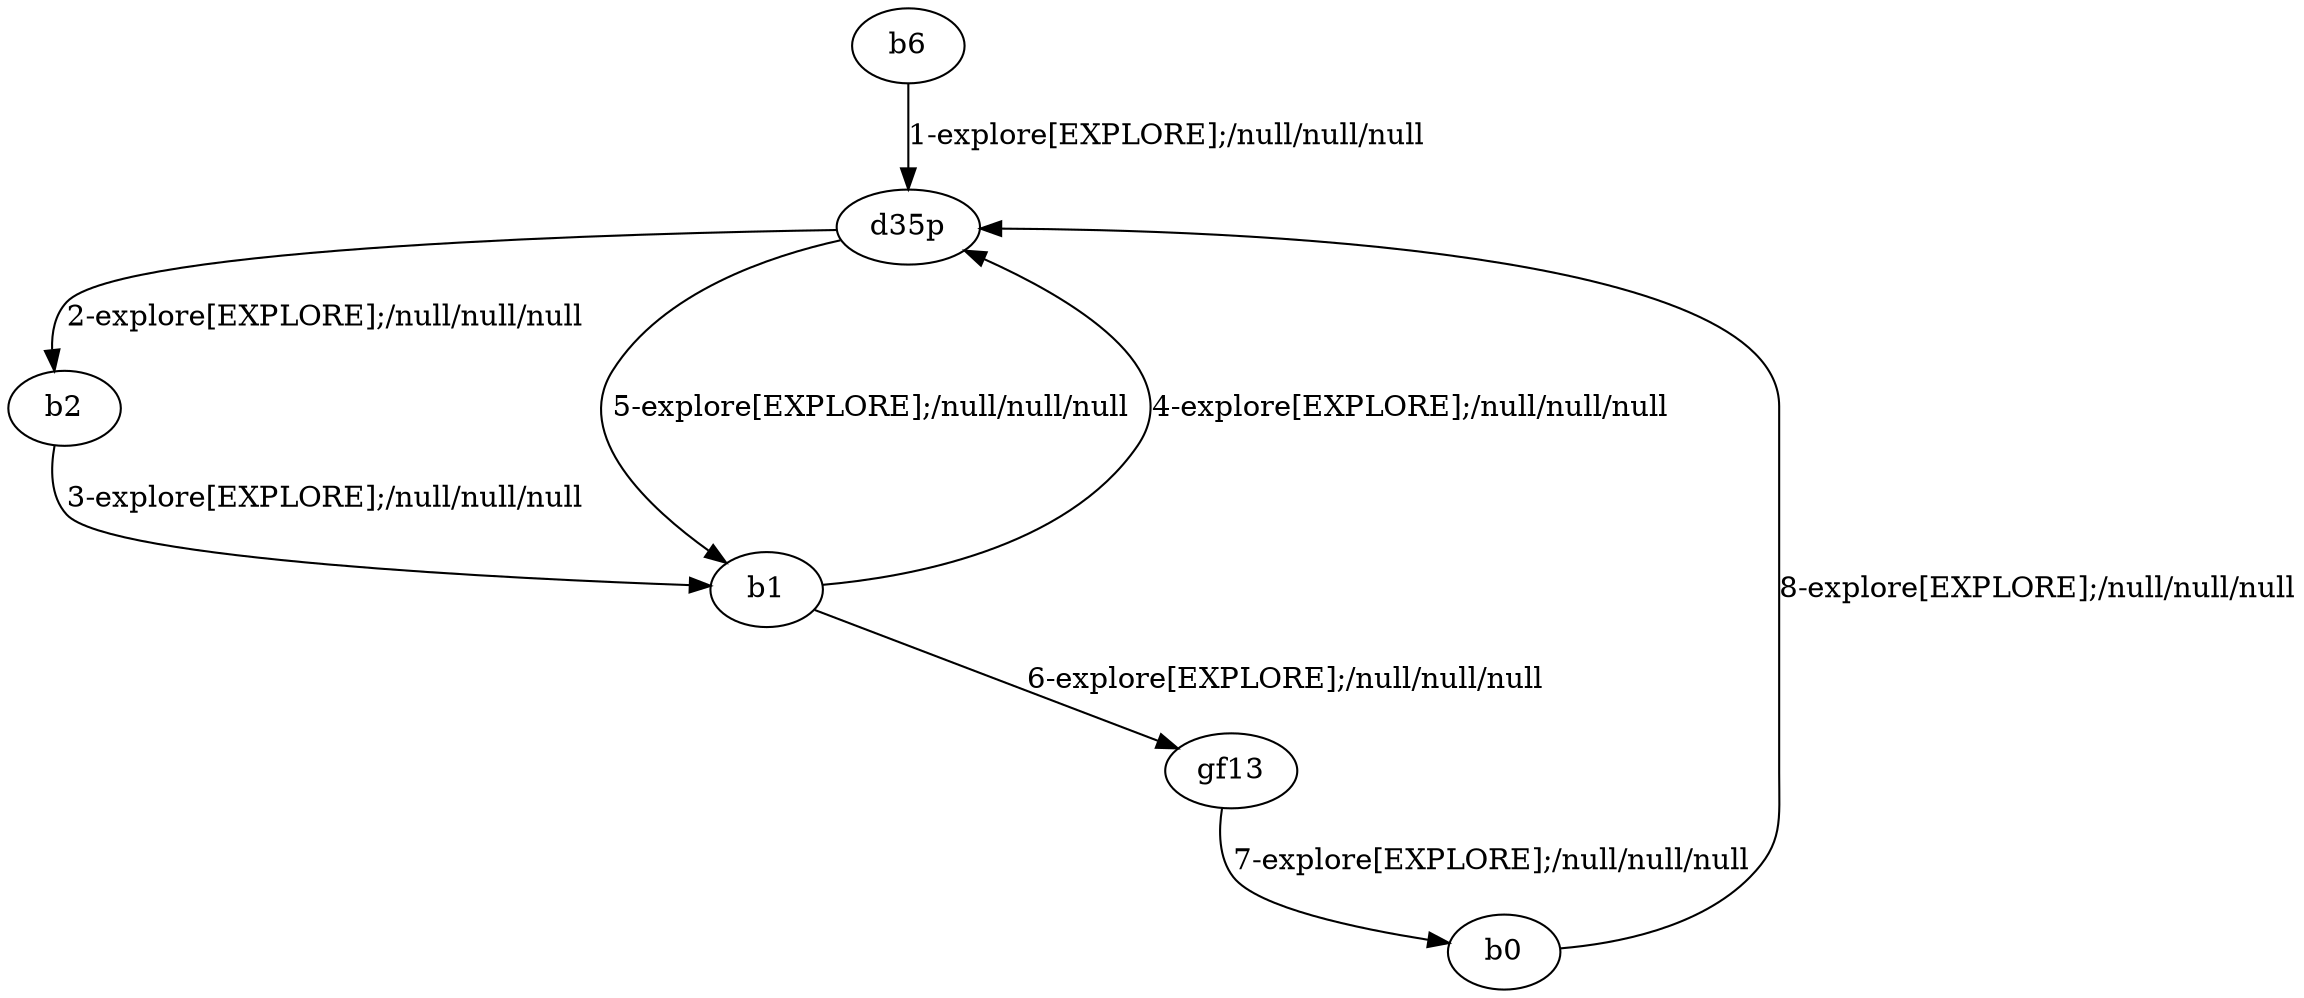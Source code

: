# Total number of goals covered by this test: 2
# b1 --> gf13
# b2 --> b1

digraph g {
"b6" -> "d35p" [label = "1-explore[EXPLORE];/null/null/null"];
"d35p" -> "b2" [label = "2-explore[EXPLORE];/null/null/null"];
"b2" -> "b1" [label = "3-explore[EXPLORE];/null/null/null"];
"b1" -> "d35p" [label = "4-explore[EXPLORE];/null/null/null"];
"d35p" -> "b1" [label = "5-explore[EXPLORE];/null/null/null"];
"b1" -> "gf13" [label = "6-explore[EXPLORE];/null/null/null"];
"gf13" -> "b0" [label = "7-explore[EXPLORE];/null/null/null"];
"b0" -> "d35p" [label = "8-explore[EXPLORE];/null/null/null"];
}